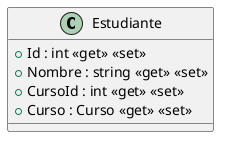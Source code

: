 @startuml
class Estudiante {
    + Id : int <<get>> <<set>>
    + Nombre : string <<get>> <<set>>
    + CursoId : int <<get>> <<set>>
    + Curso : Curso <<get>> <<set>>
}
@enduml
